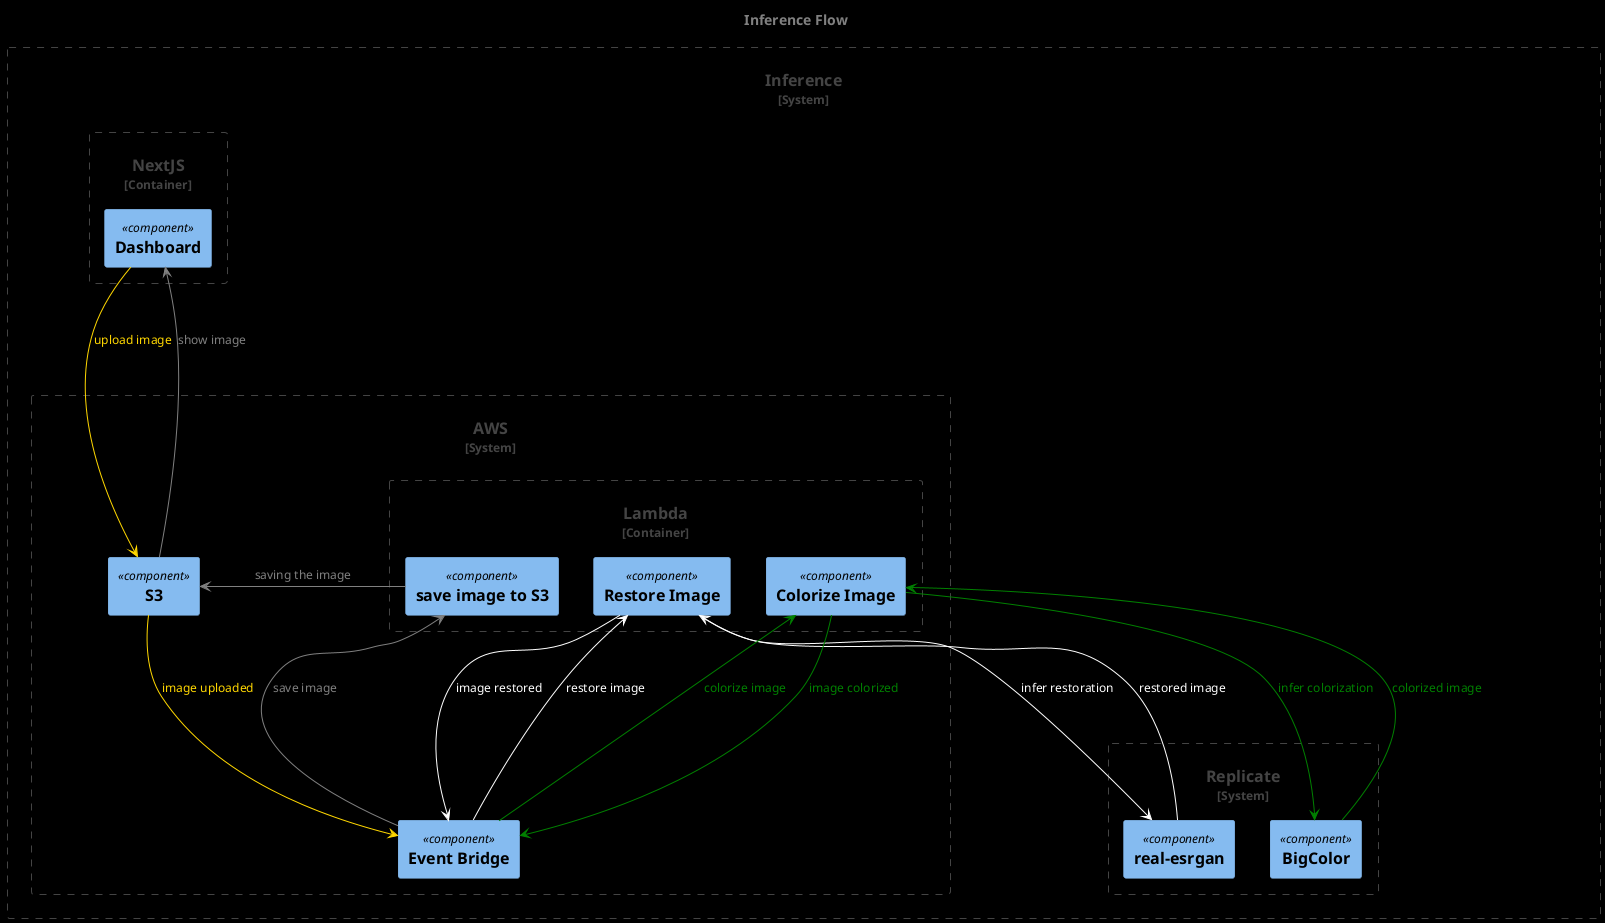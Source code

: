 @startuml inference-flow

title Inference Flow


top to bottom direction

set separator none

!include <C4/C4>
!include <C4/C4_Context>
!include <C4/C4_Component>

skinparam BackgroundColor black
skinparam DefaultFontColor gold
skinparam ArrowColor gold

System_Boundary(inferenc, "Inference") {
  Container_Boundary(nextjs, "NextJS") {
    Component(dashboard, "Dashboard")
    }

  System_Boundary(aws, "AWS") {
  Component(s3, "S3")

  Container_Boundary(functions, "Lambda") {
    Component(restore, "Restore Image")
    Component(colorize, "Colorize Image")
    Component(save, "save image to S3")
  }

  Component(evt, "Event Bridge")
  }

  System_Boundary(replicate, "Replicate") {
    'model Naihgtmareai/real-esrgan
    Component(restoration, "real-esrgan")
    'model Cjwbw/BigColor
    Component(colorization, "BigColor")
  }

  'upload image and extract enhancment factor and colorization
  dashboard ---> s3: "upload image"
  s3 ---> evt: "image uploaded"

  'restroe image
  skinparam DefaultFontColor white
  skinparam ArrowColor white
  evt ---> restore: "restore image"
  restore ---> restoration: "infer restoration"
  restore <--- restoration: "restored image"
  restore ---> evt: "image restored"

  'colorize image if necessary
  skinparam DefaultFontColor green
  skinparam ArrowColor green
  evt ---> colorize: "colorize image"
  colorize ---> colorization: "infer colorization"
  colorize <--- colorization: "colorized image"
  colorize ---> evt: "image colorized"

  'save image
  skinparam DefaultFontColor gray
  skinparam ArrowColor gray
  evt ---> save: "save image"
  save ---> s3: "saving the image"
  s3 ---> dashboard: "show image"
}

@enduml
